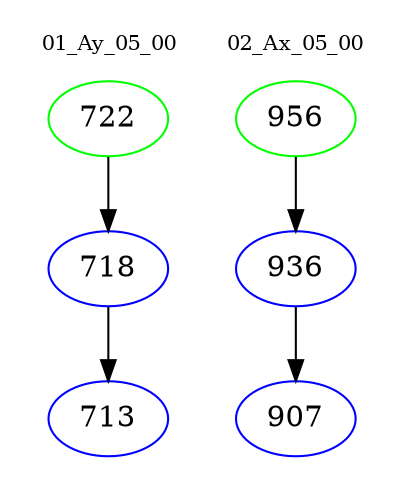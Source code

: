 digraph{
subgraph cluster_0 {
color = white
label = "01_Ay_05_00";
fontsize=10;
T0_722 [label="722", color="green"]
T0_722 -> T0_718 [color="black"]
T0_718 [label="718", color="blue"]
T0_718 -> T0_713 [color="black"]
T0_713 [label="713", color="blue"]
}
subgraph cluster_1 {
color = white
label = "02_Ax_05_00";
fontsize=10;
T1_956 [label="956", color="green"]
T1_956 -> T1_936 [color="black"]
T1_936 [label="936", color="blue"]
T1_936 -> T1_907 [color="black"]
T1_907 [label="907", color="blue"]
}
}
